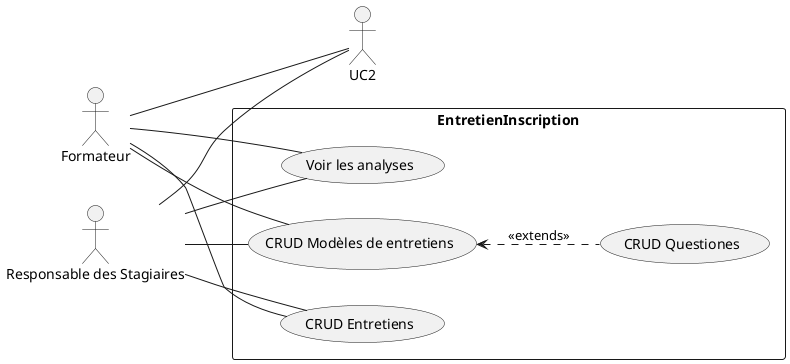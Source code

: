 @startuml Cas_utilisation
left to right direction

actor "Formateur" as fr
actor "Responsable des Stagiaires" as rs

rectangle EntretienInscription {
  usecase "Voir les analyses" as UC1
  usecase "CRUD Modèles de entretiens" as UC3
  usecase "CRUD Type des questions" as UC4
  usecase "CRUD Questiones" as UC4
  usecase "CRUD Entretiens" as UC5
}

fr -- UC1
fr -- UC2
fr -- UC3
fr -- UC5

rs -- UC1
rs -- UC2
rs -- UC3
rs -- UC5

UC3 <.. UC4 : <<extends>>
@enduml
